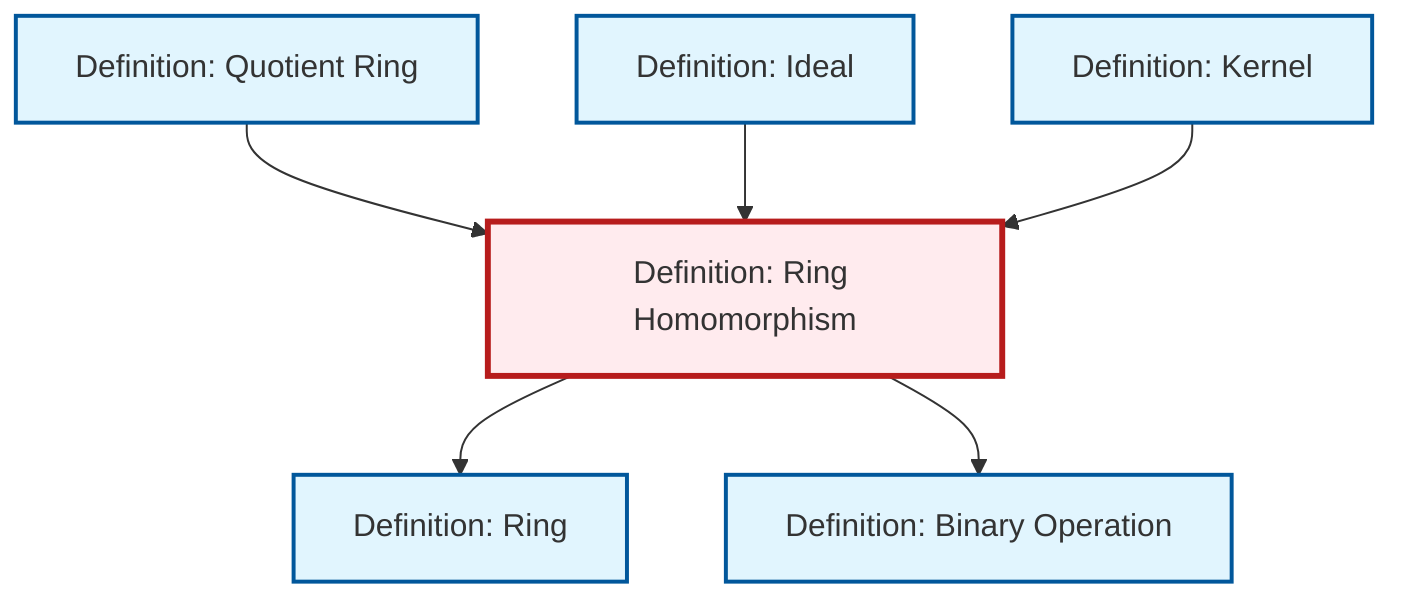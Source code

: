 graph TD
    classDef definition fill:#e1f5fe,stroke:#01579b,stroke-width:2px
    classDef theorem fill:#f3e5f5,stroke:#4a148c,stroke-width:2px
    classDef axiom fill:#fff3e0,stroke:#e65100,stroke-width:2px
    classDef example fill:#e8f5e9,stroke:#1b5e20,stroke-width:2px
    classDef current fill:#ffebee,stroke:#b71c1c,stroke-width:3px
    def-kernel["Definition: Kernel"]:::definition
    def-ring-homomorphism["Definition: Ring Homomorphism"]:::definition
    def-ring["Definition: Ring"]:::definition
    def-binary-operation["Definition: Binary Operation"]:::definition
    def-quotient-ring["Definition: Quotient Ring"]:::definition
    def-ideal["Definition: Ideal"]:::definition
    def-quotient-ring --> def-ring-homomorphism
    def-ideal --> def-ring-homomorphism
    def-ring-homomorphism --> def-ring
    def-kernel --> def-ring-homomorphism
    def-ring-homomorphism --> def-binary-operation
    class def-ring-homomorphism current